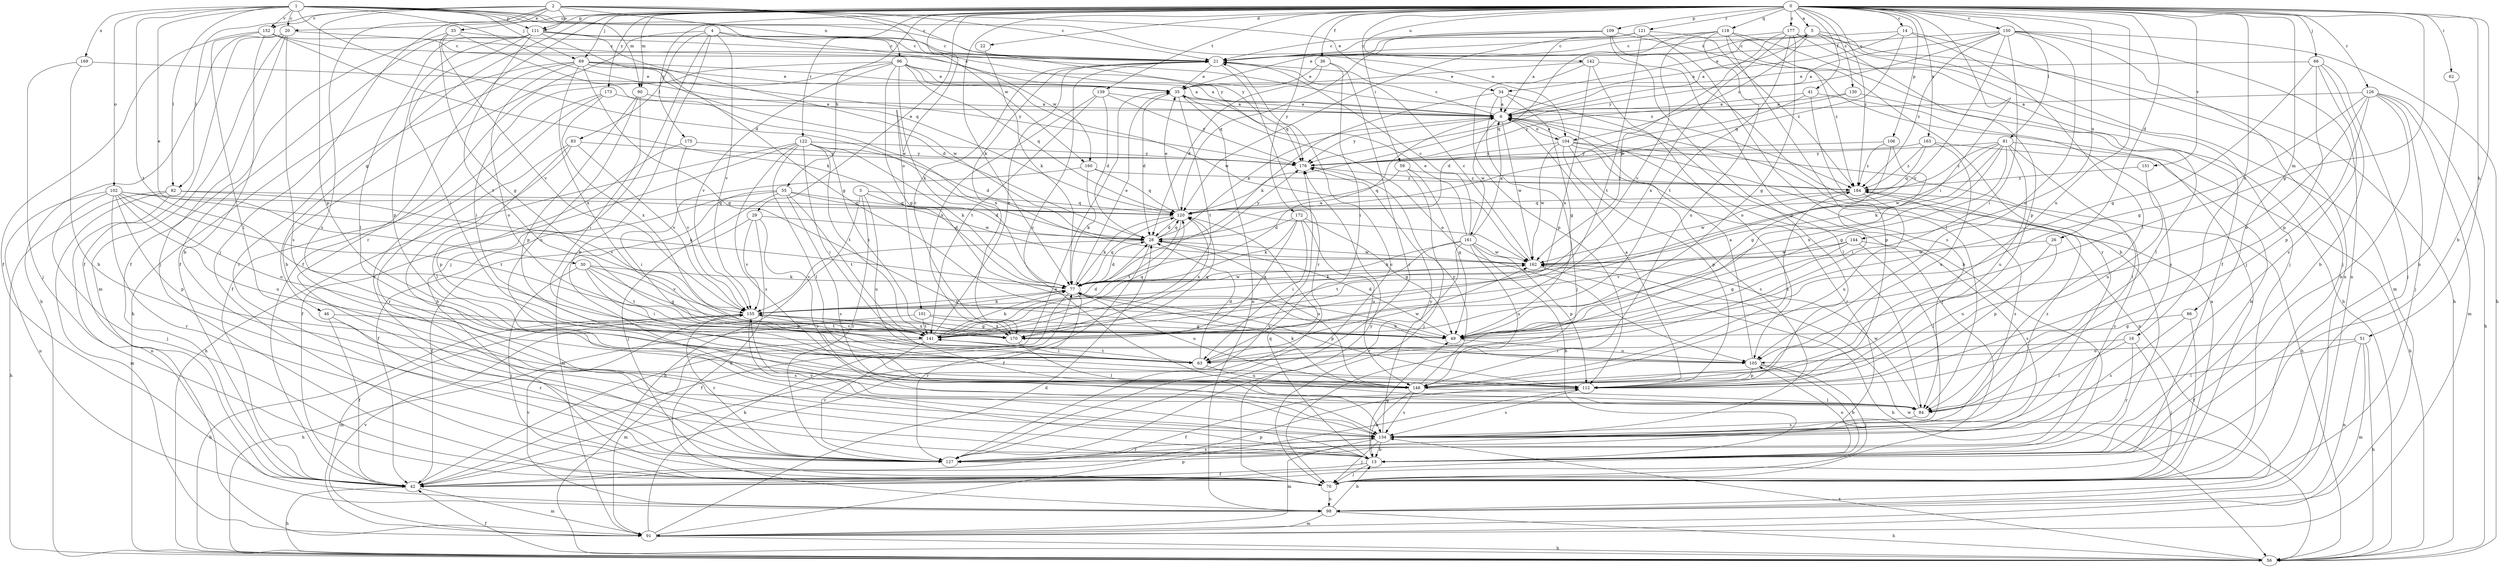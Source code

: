 strict digraph  {
0;
1;
2;
3;
4;
5;
6;
13;
14;
16;
20;
21;
22;
26;
28;
29;
30;
33;
34;
35;
36;
41;
42;
46;
49;
51;
55;
56;
59;
62;
63;
66;
69;
70;
77;
81;
82;
83;
84;
86;
90;
91;
96;
98;
101;
102;
104;
105;
106;
109;
111;
112;
118;
120;
121;
122;
126;
127;
130;
134;
139;
141;
142;
144;
148;
150;
151;
152;
155;
160;
161;
162;
163;
169;
170;
172;
173;
175;
176;
177;
184;
0 -> 5  [label=a];
0 -> 13  [label=b];
0 -> 14  [label=c];
0 -> 16  [label=c];
0 -> 20  [label=c];
0 -> 22  [label=d];
0 -> 26  [label=d];
0 -> 29  [label=e];
0 -> 36  [label=f];
0 -> 41  [label=f];
0 -> 46  [label=g];
0 -> 49  [label=g];
0 -> 51  [label=h];
0 -> 55  [label=h];
0 -> 59  [label=i];
0 -> 62  [label=i];
0 -> 63  [label=i];
0 -> 66  [label=j];
0 -> 69  [label=j];
0 -> 77  [label=k];
0 -> 81  [label=l];
0 -> 86  [label=m];
0 -> 90  [label=m];
0 -> 101  [label=o];
0 -> 106  [label=p];
0 -> 109  [label=p];
0 -> 111  [label=p];
0 -> 118  [label=q];
0 -> 121  [label=r];
0 -> 122  [label=r];
0 -> 126  [label=r];
0 -> 127  [label=r];
0 -> 130  [label=s];
0 -> 139  [label=t];
0 -> 142  [label=u];
0 -> 144  [label=u];
0 -> 148  [label=u];
0 -> 150  [label=v];
0 -> 151  [label=v];
0 -> 163  [label=x];
0 -> 172  [label=y];
0 -> 173  [label=y];
0 -> 175  [label=y];
0 -> 177  [label=z];
0 -> 184  [label=z];
1 -> 20  [label=c];
1 -> 21  [label=c];
1 -> 28  [label=d];
1 -> 30  [label=e];
1 -> 69  [label=j];
1 -> 82  [label=l];
1 -> 90  [label=m];
1 -> 102  [label=o];
1 -> 104  [label=o];
1 -> 111  [label=p];
1 -> 120  [label=q];
1 -> 141  [label=t];
1 -> 152  [label=v];
1 -> 169  [label=x];
1 -> 176  [label=y];
2 -> 21  [label=c];
2 -> 33  [label=e];
2 -> 34  [label=e];
2 -> 70  [label=j];
2 -> 82  [label=l];
2 -> 96  [label=n];
2 -> 111  [label=p];
2 -> 112  [label=p];
2 -> 134  [label=s];
2 -> 152  [label=v];
2 -> 160  [label=w];
2 -> 176  [label=y];
3 -> 28  [label=d];
3 -> 56  [label=h];
3 -> 120  [label=q];
3 -> 127  [label=r];
3 -> 148  [label=u];
4 -> 13  [label=b];
4 -> 21  [label=c];
4 -> 42  [label=f];
4 -> 70  [label=j];
4 -> 83  [label=l];
4 -> 155  [label=v];
4 -> 160  [label=w];
5 -> 21  [label=c];
5 -> 34  [label=e];
5 -> 56  [label=h];
5 -> 91  [label=m];
5 -> 104  [label=o];
5 -> 112  [label=p];
6 -> 5  [label=a];
6 -> 21  [label=c];
6 -> 70  [label=j];
6 -> 104  [label=o];
6 -> 161  [label=w];
6 -> 162  [label=w];
6 -> 176  [label=y];
13 -> 42  [label=f];
13 -> 49  [label=g];
13 -> 70  [label=j];
13 -> 105  [label=o];
13 -> 120  [label=q];
14 -> 6  [label=a];
14 -> 21  [label=c];
14 -> 84  [label=l];
14 -> 98  [label=n];
14 -> 120  [label=q];
16 -> 63  [label=i];
16 -> 70  [label=j];
16 -> 84  [label=l];
16 -> 127  [label=r];
20 -> 21  [label=c];
20 -> 42  [label=f];
20 -> 56  [label=h];
20 -> 70  [label=j];
20 -> 91  [label=m];
20 -> 134  [label=s];
21 -> 35  [label=e];
21 -> 127  [label=r];
21 -> 170  [label=x];
22 -> 77  [label=k];
26 -> 112  [label=p];
26 -> 148  [label=u];
26 -> 162  [label=w];
28 -> 6  [label=a];
28 -> 42  [label=f];
28 -> 120  [label=q];
28 -> 148  [label=u];
28 -> 155  [label=v];
28 -> 162  [label=w];
28 -> 176  [label=y];
29 -> 28  [label=d];
29 -> 42  [label=f];
29 -> 98  [label=n];
29 -> 134  [label=s];
29 -> 155  [label=v];
30 -> 49  [label=g];
30 -> 63  [label=i];
30 -> 70  [label=j];
30 -> 77  [label=k];
30 -> 141  [label=t];
30 -> 155  [label=v];
33 -> 21  [label=c];
33 -> 42  [label=f];
33 -> 49  [label=g];
33 -> 155  [label=v];
33 -> 162  [label=w];
34 -> 6  [label=a];
34 -> 49  [label=g];
34 -> 70  [label=j];
34 -> 77  [label=k];
34 -> 84  [label=l];
35 -> 6  [label=a];
35 -> 28  [label=d];
35 -> 98  [label=n];
35 -> 105  [label=o];
35 -> 141  [label=t];
36 -> 28  [label=d];
36 -> 35  [label=e];
36 -> 63  [label=i];
36 -> 127  [label=r];
41 -> 6  [label=a];
41 -> 28  [label=d];
41 -> 112  [label=p];
41 -> 134  [label=s];
42 -> 35  [label=e];
42 -> 56  [label=h];
42 -> 91  [label=m];
42 -> 112  [label=p];
42 -> 176  [label=y];
46 -> 42  [label=f];
46 -> 49  [label=g];
46 -> 127  [label=r];
49 -> 28  [label=d];
49 -> 105  [label=o];
51 -> 56  [label=h];
51 -> 84  [label=l];
51 -> 91  [label=m];
51 -> 98  [label=n];
51 -> 105  [label=o];
55 -> 42  [label=f];
55 -> 70  [label=j];
55 -> 91  [label=m];
55 -> 120  [label=q];
55 -> 134  [label=s];
55 -> 141  [label=t];
55 -> 162  [label=w];
56 -> 42  [label=f];
56 -> 134  [label=s];
56 -> 162  [label=w];
59 -> 49  [label=g];
59 -> 70  [label=j];
59 -> 120  [label=q];
59 -> 184  [label=z];
62 -> 13  [label=b];
63 -> 28  [label=d];
63 -> 141  [label=t];
63 -> 148  [label=u];
63 -> 162  [label=w];
66 -> 13  [label=b];
66 -> 35  [label=e];
66 -> 49  [label=g];
66 -> 70  [label=j];
66 -> 112  [label=p];
66 -> 134  [label=s];
69 -> 6  [label=a];
69 -> 28  [label=d];
69 -> 35  [label=e];
69 -> 49  [label=g];
69 -> 56  [label=h];
69 -> 105  [label=o];
69 -> 127  [label=r];
69 -> 170  [label=x];
69 -> 176  [label=y];
70 -> 6  [label=a];
70 -> 98  [label=n];
70 -> 176  [label=y];
77 -> 6  [label=a];
77 -> 28  [label=d];
77 -> 35  [label=e];
77 -> 42  [label=f];
77 -> 112  [label=p];
77 -> 120  [label=q];
77 -> 127  [label=r];
77 -> 148  [label=u];
77 -> 155  [label=v];
77 -> 162  [label=w];
81 -> 49  [label=g];
81 -> 56  [label=h];
81 -> 77  [label=k];
81 -> 84  [label=l];
81 -> 148  [label=u];
81 -> 162  [label=w];
81 -> 170  [label=x];
81 -> 176  [label=y];
81 -> 184  [label=z];
82 -> 56  [label=h];
82 -> 77  [label=k];
82 -> 91  [label=m];
82 -> 98  [label=n];
82 -> 120  [label=q];
83 -> 13  [label=b];
83 -> 84  [label=l];
83 -> 127  [label=r];
83 -> 155  [label=v];
83 -> 176  [label=y];
84 -> 134  [label=s];
84 -> 162  [label=w];
86 -> 42  [label=f];
86 -> 49  [label=g];
86 -> 134  [label=s];
90 -> 6  [label=a];
90 -> 63  [label=i];
90 -> 112  [label=p];
90 -> 148  [label=u];
91 -> 28  [label=d];
91 -> 56  [label=h];
91 -> 77  [label=k];
91 -> 112  [label=p];
91 -> 155  [label=v];
96 -> 6  [label=a];
96 -> 13  [label=b];
96 -> 35  [label=e];
96 -> 49  [label=g];
96 -> 63  [label=i];
96 -> 77  [label=k];
96 -> 120  [label=q];
96 -> 155  [label=v];
96 -> 162  [label=w];
98 -> 13  [label=b];
98 -> 56  [label=h];
98 -> 91  [label=m];
98 -> 155  [label=v];
101 -> 49  [label=g];
101 -> 56  [label=h];
101 -> 141  [label=t];
101 -> 170  [label=x];
102 -> 70  [label=j];
102 -> 98  [label=n];
102 -> 105  [label=o];
102 -> 112  [label=p];
102 -> 120  [label=q];
102 -> 127  [label=r];
102 -> 141  [label=t];
102 -> 148  [label=u];
102 -> 155  [label=v];
104 -> 6  [label=a];
104 -> 56  [label=h];
104 -> 98  [label=n];
104 -> 112  [label=p];
104 -> 127  [label=r];
104 -> 134  [label=s];
104 -> 162  [label=w];
104 -> 176  [label=y];
105 -> 6  [label=a];
105 -> 13  [label=b];
105 -> 70  [label=j];
105 -> 77  [label=k];
105 -> 112  [label=p];
106 -> 49  [label=g];
106 -> 63  [label=i];
106 -> 176  [label=y];
106 -> 184  [label=z];
109 -> 13  [label=b];
109 -> 21  [label=c];
109 -> 35  [label=e];
109 -> 70  [label=j];
109 -> 112  [label=p];
109 -> 120  [label=q];
111 -> 21  [label=c];
111 -> 42  [label=f];
111 -> 49  [label=g];
111 -> 63  [label=i];
111 -> 84  [label=l];
111 -> 112  [label=p];
111 -> 141  [label=t];
111 -> 162  [label=w];
111 -> 184  [label=z];
112 -> 6  [label=a];
112 -> 42  [label=f];
112 -> 134  [label=s];
118 -> 21  [label=c];
118 -> 56  [label=h];
118 -> 84  [label=l];
118 -> 120  [label=q];
118 -> 127  [label=r];
118 -> 148  [label=u];
118 -> 155  [label=v];
118 -> 184  [label=z];
120 -> 28  [label=d];
120 -> 35  [label=e];
120 -> 77  [label=k];
120 -> 141  [label=t];
120 -> 170  [label=x];
121 -> 6  [label=a];
121 -> 21  [label=c];
121 -> 120  [label=q];
121 -> 134  [label=s];
121 -> 141  [label=t];
121 -> 184  [label=z];
122 -> 28  [label=d];
122 -> 42  [label=f];
122 -> 56  [label=h];
122 -> 63  [label=i];
122 -> 77  [label=k];
122 -> 84  [label=l];
122 -> 134  [label=s];
122 -> 141  [label=t];
122 -> 170  [label=x];
122 -> 176  [label=y];
126 -> 6  [label=a];
126 -> 13  [label=b];
126 -> 49  [label=g];
126 -> 56  [label=h];
126 -> 70  [label=j];
126 -> 91  [label=m];
126 -> 105  [label=o];
126 -> 112  [label=p];
127 -> 21  [label=c];
127 -> 134  [label=s];
127 -> 184  [label=z];
130 -> 6  [label=a];
130 -> 84  [label=l];
130 -> 176  [label=y];
134 -> 13  [label=b];
134 -> 70  [label=j];
134 -> 91  [label=m];
134 -> 127  [label=r];
134 -> 155  [label=v];
134 -> 176  [label=y];
134 -> 184  [label=z];
139 -> 6  [label=a];
139 -> 28  [label=d];
139 -> 141  [label=t];
139 -> 170  [label=x];
139 -> 176  [label=y];
141 -> 21  [label=c];
141 -> 28  [label=d];
141 -> 63  [label=i];
141 -> 77  [label=k];
141 -> 91  [label=m];
141 -> 120  [label=q];
141 -> 127  [label=r];
141 -> 155  [label=v];
142 -> 13  [label=b];
142 -> 35  [label=e];
142 -> 105  [label=o];
142 -> 112  [label=p];
142 -> 170  [label=x];
144 -> 49  [label=g];
144 -> 84  [label=l];
144 -> 134  [label=s];
144 -> 155  [label=v];
144 -> 162  [label=w];
148 -> 13  [label=b];
148 -> 21  [label=c];
148 -> 77  [label=k];
148 -> 84  [label=l];
148 -> 134  [label=s];
148 -> 176  [label=y];
148 -> 184  [label=z];
150 -> 6  [label=a];
150 -> 21  [label=c];
150 -> 56  [label=h];
150 -> 63  [label=i];
150 -> 70  [label=j];
150 -> 98  [label=n];
150 -> 105  [label=o];
150 -> 155  [label=v];
150 -> 176  [label=y];
150 -> 184  [label=z];
151 -> 148  [label=u];
151 -> 184  [label=z];
152 -> 13  [label=b];
152 -> 21  [label=c];
152 -> 35  [label=e];
152 -> 42  [label=f];
152 -> 77  [label=k];
152 -> 84  [label=l];
155 -> 49  [label=g];
155 -> 56  [label=h];
155 -> 77  [label=k];
155 -> 91  [label=m];
155 -> 127  [label=r];
155 -> 134  [label=s];
155 -> 141  [label=t];
155 -> 170  [label=x];
160 -> 63  [label=i];
160 -> 77  [label=k];
160 -> 120  [label=q];
160 -> 184  [label=z];
161 -> 6  [label=a];
161 -> 13  [label=b];
161 -> 21  [label=c];
161 -> 35  [label=e];
161 -> 77  [label=k];
161 -> 112  [label=p];
161 -> 127  [label=r];
161 -> 141  [label=t];
161 -> 148  [label=u];
161 -> 162  [label=w];
162 -> 21  [label=c];
162 -> 56  [label=h];
162 -> 77  [label=k];
163 -> 13  [label=b];
163 -> 120  [label=q];
163 -> 148  [label=u];
163 -> 176  [label=y];
163 -> 184  [label=z];
169 -> 13  [label=b];
169 -> 35  [label=e];
169 -> 70  [label=j];
170 -> 21  [label=c];
170 -> 84  [label=l];
170 -> 120  [label=q];
172 -> 28  [label=d];
172 -> 49  [label=g];
172 -> 63  [label=i];
172 -> 77  [label=k];
172 -> 148  [label=u];
172 -> 170  [label=x];
173 -> 6  [label=a];
173 -> 42  [label=f];
173 -> 127  [label=r];
173 -> 170  [label=x];
175 -> 112  [label=p];
175 -> 155  [label=v];
175 -> 176  [label=y];
176 -> 184  [label=z];
177 -> 21  [label=c];
177 -> 42  [label=f];
177 -> 49  [label=g];
177 -> 70  [label=j];
177 -> 141  [label=t];
177 -> 162  [label=w];
177 -> 170  [label=x];
184 -> 120  [label=q];
184 -> 134  [label=s];
184 -> 148  [label=u];
184 -> 162  [label=w];
}
